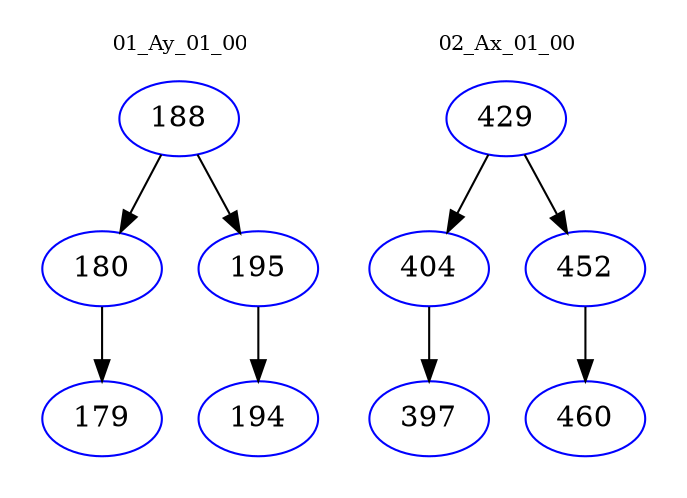 digraph{
subgraph cluster_0 {
color = white
label = "01_Ay_01_00";
fontsize=10;
T0_188 [label="188", color="blue"]
T0_188 -> T0_180 [color="black"]
T0_180 [label="180", color="blue"]
T0_180 -> T0_179 [color="black"]
T0_179 [label="179", color="blue"]
T0_188 -> T0_195 [color="black"]
T0_195 [label="195", color="blue"]
T0_195 -> T0_194 [color="black"]
T0_194 [label="194", color="blue"]
}
subgraph cluster_1 {
color = white
label = "02_Ax_01_00";
fontsize=10;
T1_429 [label="429", color="blue"]
T1_429 -> T1_404 [color="black"]
T1_404 [label="404", color="blue"]
T1_404 -> T1_397 [color="black"]
T1_397 [label="397", color="blue"]
T1_429 -> T1_452 [color="black"]
T1_452 [label="452", color="blue"]
T1_452 -> T1_460 [color="black"]
T1_460 [label="460", color="blue"]
}
}
